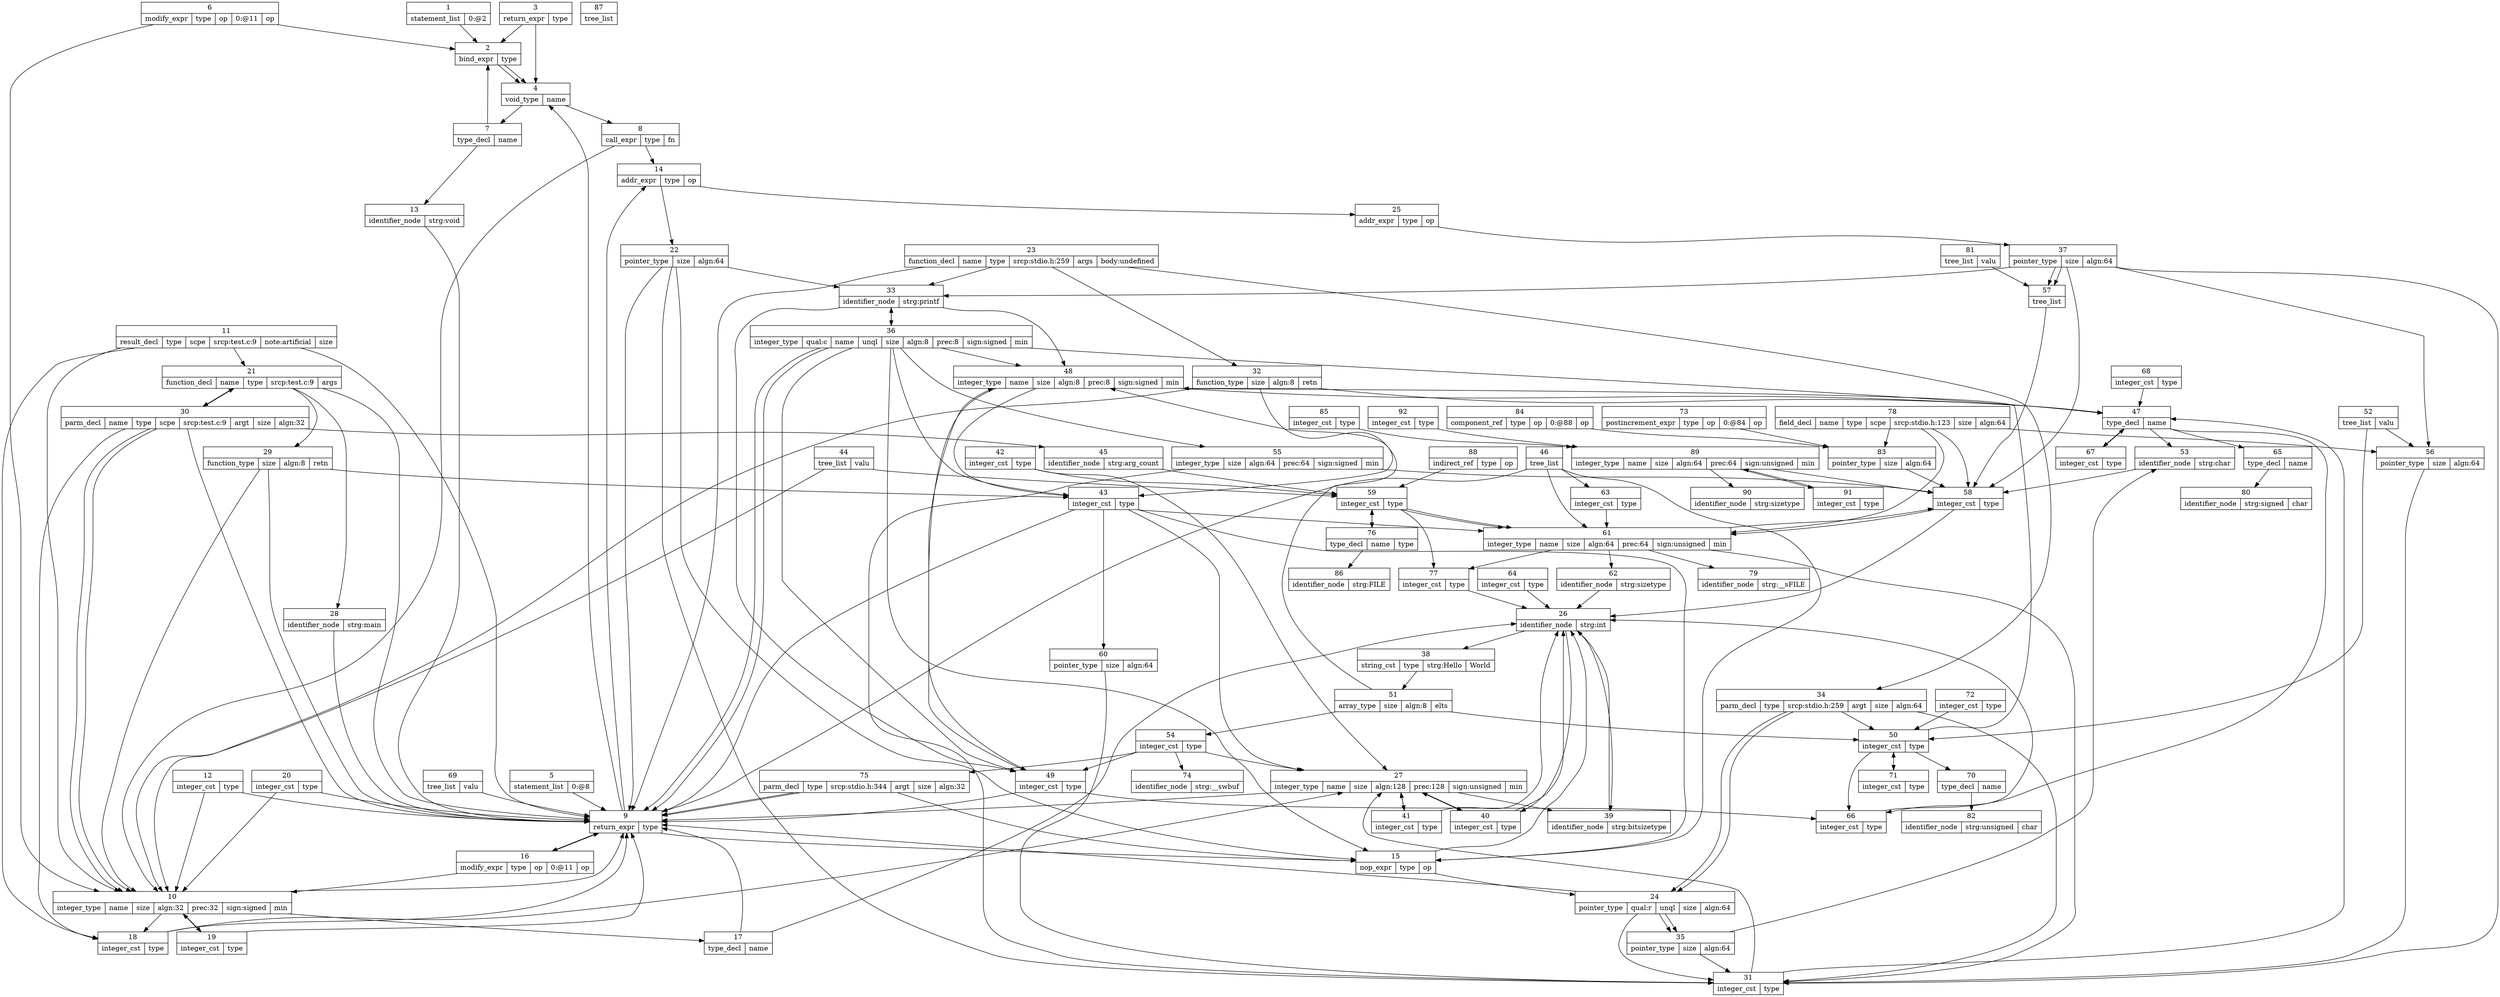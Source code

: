 digraph G {
 node [shape = record]; 1 [label = "{1 | {bind_expr | type }}"];

 1:type -> 2;
 2 [label = "{2 | {void_type | name }}"];

 2:name -> 4;
 3 [label = "{3 | {cond_expr | type  | op | 0:@5 | op | 1:@6 | op}}"];

 3:type -> 2;
 4 [label = "{4 | {type_decl | name }}"];

 4:name -> 8;
 5 [label = "{5 | {truth_orif_expr | type  | op | 0:@10 | op}}"];

 5:type -> 9;
 6 [label = "{6 | {return_expr | type }}"];

 6:type -> 2;
 7 [label = "{7 | {return_expr | type }}"];

 7:type -> 2;
 8 [label = "{8 | {identifier_node | strg:void}}"];

 9 [label = "{9 | {integer_type | name  | size  | algn:32 | prec:32 | sign:signed | min }}"];

 9:name -> 14;
 9:size -> 15;
 9:min -> 16;
 10 [label = "{10 | {ge_expr | type  | op | 0:@18 | op}}"];

 10:type -> 9;
 11 [label = "{11 | {truth_andif_expr | type  | op | 0:@20 | op}}"];

 11:type -> 9;
 12 [label = "{12 | {modify_expr | type  | op | 0:@22 | op}}"];

 12:type -> 9;
 13 [label = "{13 | {modify_expr | type  | op | 0:@22 | op}}"];

 13:type -> 9;
 14 [label = "{14 | {type_decl | name }}"];

 14:name -> 25;
 15 [label = "{15 | {integer_cst | type }}"];

 15:type -> 26;
 16 [label = "{16 | {integer_cst | type }}"];

 16:type -> 9;
 17 [label = "{17 | {integer_cst | type }}"];

 17:type -> 9;
 18 [label = "{18 | {predecrement_expr | type  | op | 0:@27 | op}}"];

 18:type -> 9;
 19 [label = "{19 | {integer_cst | type }}"];

 19:type -> 9;
 20 [label = "{20 | {ge_expr | type  | op | 0:@29 | op}}"];

 20:type -> 9;
 21 [label = "{21 | {ne_expr | type  | op | 0:@31 | op}}"];

 21:type -> 9;
 22 [label = "{22 | {result_decl | type  | scpe  | srcp:stdio.h:353 | note:artificial | size }}"];

 22:type -> 9;
 22:scpe -> 33;
 22:size -> 15;
 23 [label = "{23 | {nop_expr | type  | op}}"];

 23:type -> 9;
 24 [label = "{24 | {call_expr | type  | fn  | 0:@36}}"];

 24:type -> 9;
 24:fn -> 35;
 25 [label = "{25 | {identifier_node | strg:int}}"];

 26 [label = "{26 | {integer_type | name  | size  | algn:128 | prec:128 | sign:unsigned | min }}"];

 26:name -> 38;
 26:size -> 39;
 26:min -> 40;
 27 [label = "{27 | {component_ref | type  | op | 0:@42 | op}}"];

 27:type -> 9;
 28 [label = "{28 | {integer_cst | type }}"];

 28:type -> 9;
 29 [label = "{29 | {component_ref | type  | op | 0:@44 | op}}"];

 29:type -> 9;
 30 [label = "{30 | {component_ref | type  | op | 0:@45 | op}}"];

 30:type -> 9;
 31 [label = "{31 | {nop_expr | type  | op}}"];

 31:type -> 47;
 32 [label = "{32 | {integer_cst | type }}"];

 32:type -> 47;
 33 [label = "{33 | {function_decl | name  | type  | srcp:stdio.h:353 | args  | body:undefined}}"];

 33:name -> 48;
 33:type -> 49;
 33:args -> 36;
 34 [label = "{34 | {modify_expr | type  | op | 0:@51 | op}}"];

 34:type -> 50;
 35 [label = "{35 | {addr_expr | type  | op}}"];

 35:type -> 53;
 36 [label = "{36 | {parm_decl | name  | type  | scpe  | srcp:stdio.h:353 | argt  | size  | algn:32}}"];

 36:name -> 55;
 36:type -> 9;
 36:scpe -> 33;
 36:argt -> 9;
 36:size -> 15;
 37 [label = "{37 | {parm_decl | name  | type  | scpe  | srcp:stdio.h:353 | argt  | size  | algn:64}}"];

 37:name -> 56;
 37:type -> 57;
 37:scpe -> 33;
 37:argt -> 57;
 37:size -> 58;
 38 [label = "{38 | {identifier_node | strg:bitsizetype}}"];

 39 [label = "{39 | {integer_cst | type }}"];

 39:type -> 26;
 40 [label = "{40 | {integer_cst | type }}"];

 40:type -> 26;
 41 [label = "{41 | {integer_cst | type }}"];

 41:type -> 26;
 42 [label = "{42 | {indirect_ref | type  | op}}"];

 42:type -> 59;
 43 [label = "{43 | {field_decl | name  | type  | scpe  | srcp:stdio.h:125 | size  | algn:32}}"];

 43:name -> 60;
 43:type -> 9;
 43:scpe -> 61;
 43:size -> 15;
 44 [label = "{44 | {indirect_ref | type  | op}}"];

 44:type -> 59;
 45 [label = "{45 | {indirect_ref | type  | op}}"];

 45:type -> 59;
 46 [label = "{46 | {field_decl | name  | type  | scpe  | srcp:stdio.h:129 | size  | algn:32}}"];

 46:name -> 63;
 46:type -> 9;
 46:scpe -> 61;
 46:size -> 15;
 47 [label = "{47 | {integer_type | name  | size  | algn:8 | prec:8 | sign:signed | min }}"];

 47:name -> 65;
 47:size -> 66;
 47:min -> 67;
 48 [label = "{48 | {identifier_node | strg:__sputc}}"];

 49 [label = "{49 | {function_type | size  | algn:8 | retn }}"];

 49:size -> 66;
 49:retn -> 9;
 50 [label = "{50 | {integer_type | name  | size  | algn:8 | prec:8 | sign:unsigned | min }}"];

 50:name -> 70;
 50:size -> 66;
 50:min -> 71;
 51 [label = "{51 | {indirect_ref | type  | op}}"];

 51:type -> 50;
 52 [label = "{52 | {convert_expr | type  | op}}"];

 52:type -> 50;
 53 [label = "{53 | {pointer_type | size  | algn:64}}"];

 53:size -> 58;
 54 [label = "{54 | {function_decl | name  | type  | srcp:stdio.h:344 | args  | body:undefined}}"];

 54:name -> 74;
 54:type -> 49;
 54:args -> 75;
 55 [label = "{55 | {identifier_node | strg:_c}}"];

 56 [label = "{56 | {identifier_node | strg:_p}}"];

 57 [label = "{57 | {pointer_type | size  | algn:64}}"];

 57:size -> 58;
 58 [label = "{58 | {integer_cst | type }}"];

 58:type -> 26;
 59 [label = "{59 | {record_type | name  | unql  | size  | algn:64 | tag:struct}}"];

 59:name -> 76;
 59:unql -> 61;
 59:size -> 77;
 60 [label = "{60 | {identifier_node | strg:_w}}"];

 61 [label = "{61 | {record_type | name  | size  | algn:64 | tag:struct}}"];

 61:name -> 79;
 61:size -> 77;
 62 [label = "{62 | {integer_cst | type }}"];

 62:type -> 26;
 63 [label = "{63 | {identifier_node | strg:_lbfsize}}"];

 64 [label = "{64 | {integer_cst | type }}"];

 64:type -> 26;
 65 [label = "{65 | {type_decl | name }}"];

 65:name -> 80;
 66 [label = "{66 | {integer_cst | type }}"];

 66:type -> 26;
 67 [label = "{67 | {integer_cst | type }}"];

 67:type -> 47;
 68 [label = "{68 | {integer_cst | type }}"];

 68:type -> 47;
 69 [label = "{69 | {tree_list | valu }}"];

 69:valu -> 9;
 70 [label = "{70 | {type_decl | name }}"];

 70:name -> 82;
 71 [label = "{71 | {integer_cst | type }}"];

 71:type -> 50;
 72 [label = "{72 | {integer_cst | type }}"];

 72:type -> 50;
 73 [label = "{73 | {postincrement_expr | type  | op | 0:@84 | op}}"];

 73:type -> 83;
 74 [label = "{74 | {identifier_node | strg:__swbuf}}"];

 75 [label = "{75 | {parm_decl | type  | srcp:stdio.h:344 | argt  | size  | algn:32}}"];

 75:type -> 9;
 75:argt -> 9;
 75:size -> 15;
 76 [label = "{76 | {type_decl | name  | type }}"];

 76:name -> 86;
 76:type -> 59;
 77 [label = "{77 | {integer_cst | type }}"];

 77:type -> 26;
 78 [label = "{78 | {field_decl | name  | type  | scpe  | srcp:stdio.h:123 | size  | algn:64}}"];

 78:name -> 56;
 78:type -> 83;
 78:scpe -> 61;
 78:size -> 58;
 79 [label = "{79 | {identifier_node | strg:__sFILE}}"];

 80 [label = "{80 | {identifier_node | strg:signed | char}}"];

 81 [label = "{81 | {tree_list | valu }}"];

 81:valu -> 57;
 82 [label = "{82 | {identifier_node | strg:unsigned | char}}"];

 83 [label = "{83 | {pointer_type | size  | algn:64}}"];

 83:size -> 58;
 84 [label = "{84 | {component_ref | type  | op | 0:@88 | op}}"];

 84:type -> 83;
 85 [label = "{85 | {integer_cst | type }}"];

 85:type -> 89;
 86 [label = "{86 | {identifier_node | strg:FILE}}"];

 87 [label = "{87 | {tree_list}}"];

 88 [label = "{88 | {indirect_ref | type  | op}}"];

 88:type -> 59;
 89 [label = "{89 | {integer_type | name  | size  | algn:64 | prec:64 | sign:unsigned | min }}"];

 89:name -> 90;
 89:size -> 58;
 89:min -> 91;
 90 [label = "{90 | {identifier_node | strg:sizetype}}"];

 91 [label = "{91 | {integer_cst | type }}"];

 91:type -> 89;
 92 [label = "{92 | {integer_cst | type }}"];

 92:type -> 89;
 1 [label = "{1 | {statement_list | 0:@2}}"];

 2 [label = "{2 | {bind_expr | type }}"];

 2:type -> 4;
 3 [label = "{3 | {return_expr | type }}"];

 3:type -> 4;
 4 [label = "{4 | {void_type | name }}"];

 4:name -> 7;
 5 [label = "{5 | {statement_list | 0:@8}}"];

 6 [label = "{6 | {modify_expr | type  | op | 0:@11 | op}}"];

 6:type -> 10;
 7 [label = "{7 | {type_decl | name }}"];

 7:name -> 13;
 8 [label = "{8 | {call_expr | type  | fn }}"];

 8:type -> 10;
 8:fn -> 14;
 9 [label = "{9 | {return_expr | type }}"];

 9:type -> 4;
 10 [label = "{10 | {integer_type | name  | size  | algn:32 | prec:32 | sign:signed | min }}"];

 10:name -> 17;
 10:size -> 18;
 10:min -> 19;
 11 [label = "{11 | {result_decl | type  | scpe  | srcp:test.c:9 | note:artificial | size }}"];

 11:type -> 10;
 11:scpe -> 21;
 11:size -> 18;
 12 [label = "{12 | {integer_cst | type }}"];

 12:type -> 10;
 13 [label = "{13 | {identifier_node | strg:void}}"];

 14 [label = "{14 | {addr_expr | type  | op}}"];

 14:type -> 22;
 15 [label = "{15 | {nop_expr | type  | op}}"];

 15:type -> 24;
 16 [label = "{16 | {modify_expr | type  | op | 0:@11 | op}}"];

 16:type -> 10;
 17 [label = "{17 | {type_decl | name }}"];

 17:name -> 26;
 18 [label = "{18 | {integer_cst | type }}"];

 18:type -> 27;
 19 [label = "{19 | {integer_cst | type }}"];

 19:type -> 10;
 20 [label = "{20 | {integer_cst | type }}"];

 20:type -> 10;
 21 [label = "{21 | {function_decl | name  | type  | srcp:test.c:9 | args }}"];

 21:name -> 28;
 21:type -> 29;
 21:args -> 30;
 22 [label = "{22 | {pointer_type | size  | algn:64}}"];

 22:size -> 31;
 23 [label = "{23 | {function_decl | name  | type  | srcp:stdio.h:259 | args  | body:undefined}}"];

 23:name -> 33;
 23:type -> 32;
 23:args -> 34;
 24 [label = "{24 | {pointer_type | qual:r | unql  | size  | algn:64}}"];

 24:unql -> 35;
 24:size -> 31;
 25 [label = "{25 | {addr_expr | type  | op}}"];

 25:type -> 37;
 26 [label = "{26 | {identifier_node | strg:int}}"];

 27 [label = "{27 | {integer_type | name  | size  | algn:128 | prec:128 | sign:unsigned | min }}"];

 27:name -> 39;
 27:size -> 40;
 27:min -> 41;
 28 [label = "{28 | {identifier_node | strg:main}}"];

 29 [label = "{29 | {function_type | size  | algn:8 | retn }}"];

 29:size -> 43;
 29:retn -> 10;
 30 [label = "{30 | {parm_decl | name  | type  | scpe  | srcp:test.c:9 | argt  | size  | algn:32}}"];

 30:name -> 45;
 30:type -> 10;
 30:scpe -> 21;
 30:argt -> 10;
 30:size -> 18;
 31 [label = "{31 | {integer_cst | type }}"];

 31:type -> 27;
 32 [label = "{32 | {function_type | size  | algn:8 | retn }}"];

 32:size -> 43;
 32:retn -> 10;
 33 [label = "{33 | {identifier_node | strg:printf}}"];

 34 [label = "{34 | {parm_decl | type  | srcp:stdio.h:259 | argt  | size  | algn:64}}"];

 34:type -> 24;
 34:argt -> 24;
 34:size -> 31;
 35 [label = "{35 | {pointer_type | size  | algn:64}}"];

 35:size -> 31;
 36 [label = "{36 | {integer_type | qual:c | name  | unql  | size  | algn:8 | prec:8 | sign:signed | min }}"];

 36:name -> 47;
 36:unql -> 48;
 36:size -> 43;
 36:min -> 49;
 37 [label = "{37 | {pointer_type | size  | algn:64}}"];

 37:size -> 31;
 38 [label = "{38 | {string_cst | type  | strg:Hello | World}}"];

 38:type -> 51;
 39 [label = "{39 | {identifier_node | strg:bitsizetype}}"];

 40 [label = "{40 | {integer_cst | type }}"];

 40:type -> 27;
 41 [label = "{41 | {integer_cst | type }}"];

 41:type -> 27;
 42 [label = "{42 | {integer_cst | type }}"];

 42:type -> 27;
 43 [label = "{43 | {integer_cst | type }}"];

 43:type -> 27;
 44 [label = "{44 | {tree_list | valu }}"];

 44:valu -> 10;
 45 [label = "{45 | {identifier_node | strg:arg_count}}"];

 46 [label = "{46 | {tree_list}}"];

 47 [label = "{47 | {type_decl | name }}"];

 47:name -> 53;
 48 [label = "{48 | {integer_type | name  | size  | algn:8 | prec:8 | sign:signed | min }}"];

 48:name -> 47;
 48:size -> 43;
 48:min -> 49;
 49 [label = "{49 | {integer_cst | type }}"];

 49:type -> 48;
 50 [label = "{50 | {integer_cst | type }}"];

 50:type -> 48;
 51 [label = "{51 | {array_type | size  | algn:8 | elts }}"];

 51:size -> 54;
 51:elts -> 48;
 52 [label = "{52 | {tree_list | valu }}"];

 52:valu -> 56;
 53 [label = "{53 | {identifier_node | strg:char}}"];

 54 [label = "{54 | {integer_cst | type }}"];

 54:type -> 27;
 55 [label = "{55 | {integer_type | size  | algn:64 | prec:64 | sign:signed | min }}"];

 55:size -> 31;
 55:min -> 58;
 56 [label = "{56 | {pointer_type | size  | algn:64}}"];

 56:size -> 31;
 57 [label = "{57 | {tree_list}}"];

 58 [label = "{58 | {integer_cst | type }}"];

 58:type -> 61;
 59 [label = "{59 | {integer_cst | type }}"];

 59:type -> 61;
 60 [label = "{60 | {pointer_type | size  | algn:64}}"];

 60:size -> 31;
 61 [label = "{61 | {integer_type | name  | size  | algn:64 | prec:64 | sign:unsigned | min }}"];

 61:name -> 62;
 61:size -> 31;
 61:min -> 58;
 62 [label = "{62 | {identifier_node | strg:sizetype}}"];

 63 [label = "{63 | {integer_cst | type }}"];

 63:type -> 61;
}
